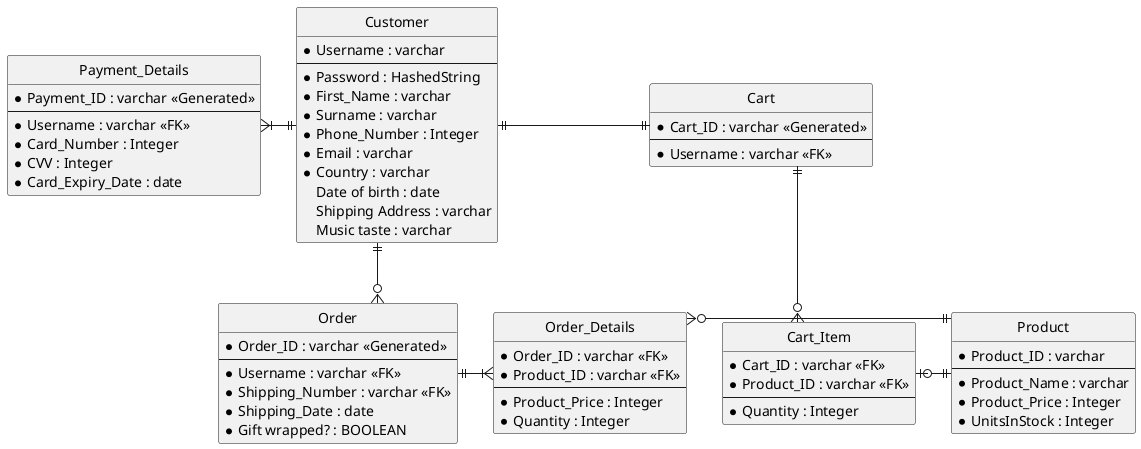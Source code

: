 @startuml HV Lo-Fi

skinparam Style StrictUML
skinparam LineType ortho
skinparam monochrome true

class Customer {
    * Username : varchar
--
    * Password : HashedString
    * First_Name : varchar
    * Surname : varchar
    * Phone_Number : Integer
    * Email : varchar
    * Country : varchar
    Date of birth : date
    Shipping Address : varchar
    Music taste : varchar
}

class Product {
    * Product_ID : varchar
--
    * Product_Name : varchar
    * Product_Price : Integer
    * UnitsInStock : Integer
}

class Order {
    * Order_ID : varchar <<Generated>>
--
    * Username : varchar <<FK>>
    * Shipping_Number : varchar <<FK>>
    * Shipping_Date : date
    * Gift wrapped? : BOOLEAN
}



class Payment_Details {
    * Payment_ID : varchar <<Generated>>
--
    * Username : varchar <<FK>>
    * Card_Number : Integer
    * CVV : Integer
    * Card_Expiry_Date : date
}

class Order_Details {
    * Order_ID : varchar <<FK>>
    * Product_ID : varchar <<FK>>
--
    * Product_Price : Integer
    * Quantity : Integer
}

class Cart {
    * Cart_ID : varchar <<Generated>>
--
    * Username : varchar <<FK>>
}

class Cart_Item {
    * Cart_ID : varchar <<FK>>
    * Product_ID : varchar <<FK>>
--
    * Quantity : Integer
}




Customer ||--o{ Order
Customer ||-|| Cart
Cart ||-o{ Cart_Item
Cart_Item |o-|| Product
Payment_Details }|-|| Customer
Order ||-|{ Order_Details
Order_Details }o-|| Product

@enduml